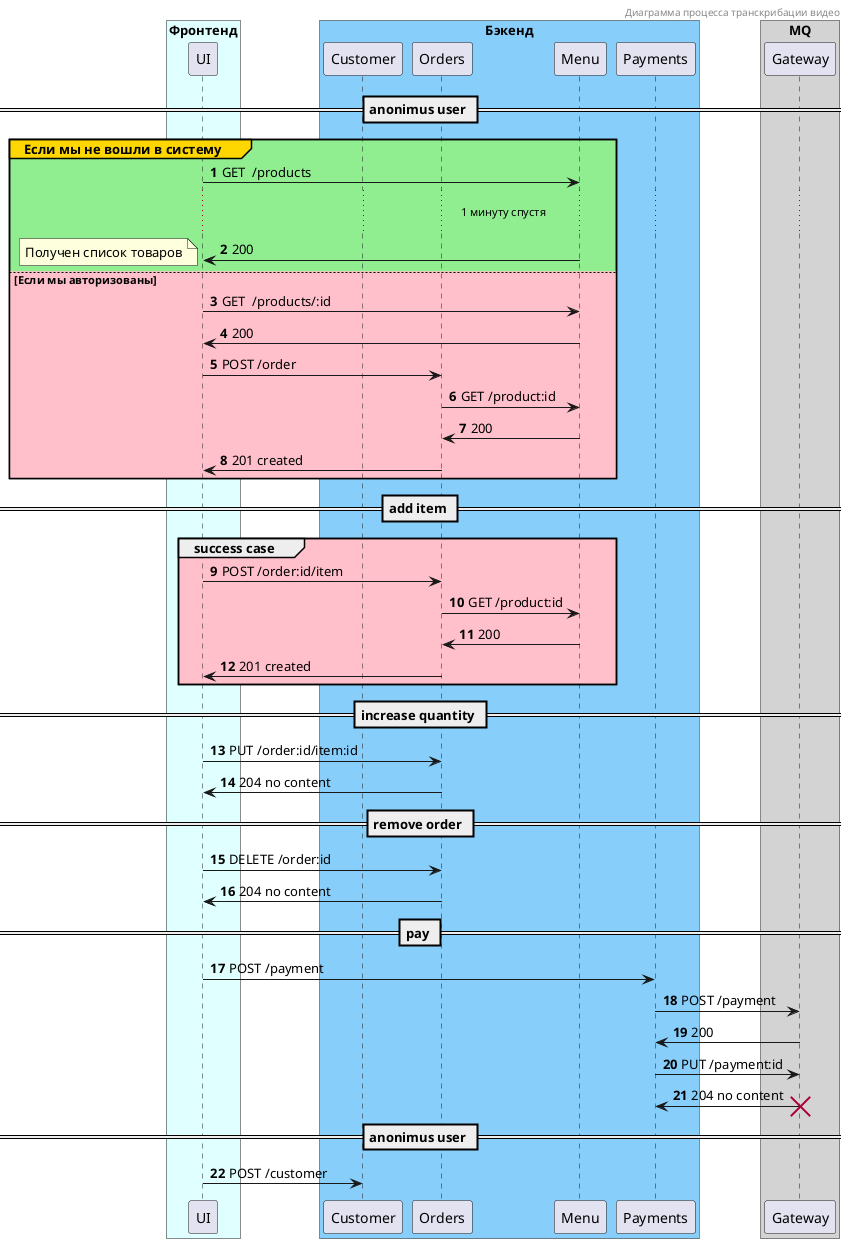 @startuml "Sequence diagram for process"

header Диаграмма процесса транскрибации видео

autonumber

box "Фронтенд" #LightCyan
participant UI
end box
box "Бэкенд" #LightSkyBlue
participant Customer
participant Orders
participant Menu
participant Payments
end box
box "MQ" #LightGrey
participant Gateway
end box
== anonimus user ==

group#Gold #LightGreen **Если мы не вошли в систему**
UI -> Menu : GET  /products
... 1 минуту спустя...
Menu -> UI : 200
note left: Получен список товаров

else #Pink **Если мы авторизованы**
UI -> Menu : GET  /products/:id
Menu -> UI : 200
UI -> Orders : POST /order
Orders -> Menu : GET /product:id
Menu -> Orders : 200
Orders -> UI : 201 created
end
== add item ==

group #Pink success case
UI -> Orders : POST /order:id/item
Orders -> Menu : GET /product:id
Menu -> Orders : 200
Orders -> UI : 201 created
end

== increase quantity ==

UI -> Orders : PUT /order:id/item:id
Orders -> UI : 204 no content
== remove order ==

UI -> Orders : DELETE /order:id
Orders -> UI: 204 no content


== pay ==
UI -> Payments : POST /payment
Payments -> Gateway : POST /payment
Gateway -> Payments : 200
Payments -> Gateway : PUT /payment:id
Gateway -> Payments : 204 no content
destroy Gateway

== anonimus user ==
UI -> Customer : POST /customer

@enduml
